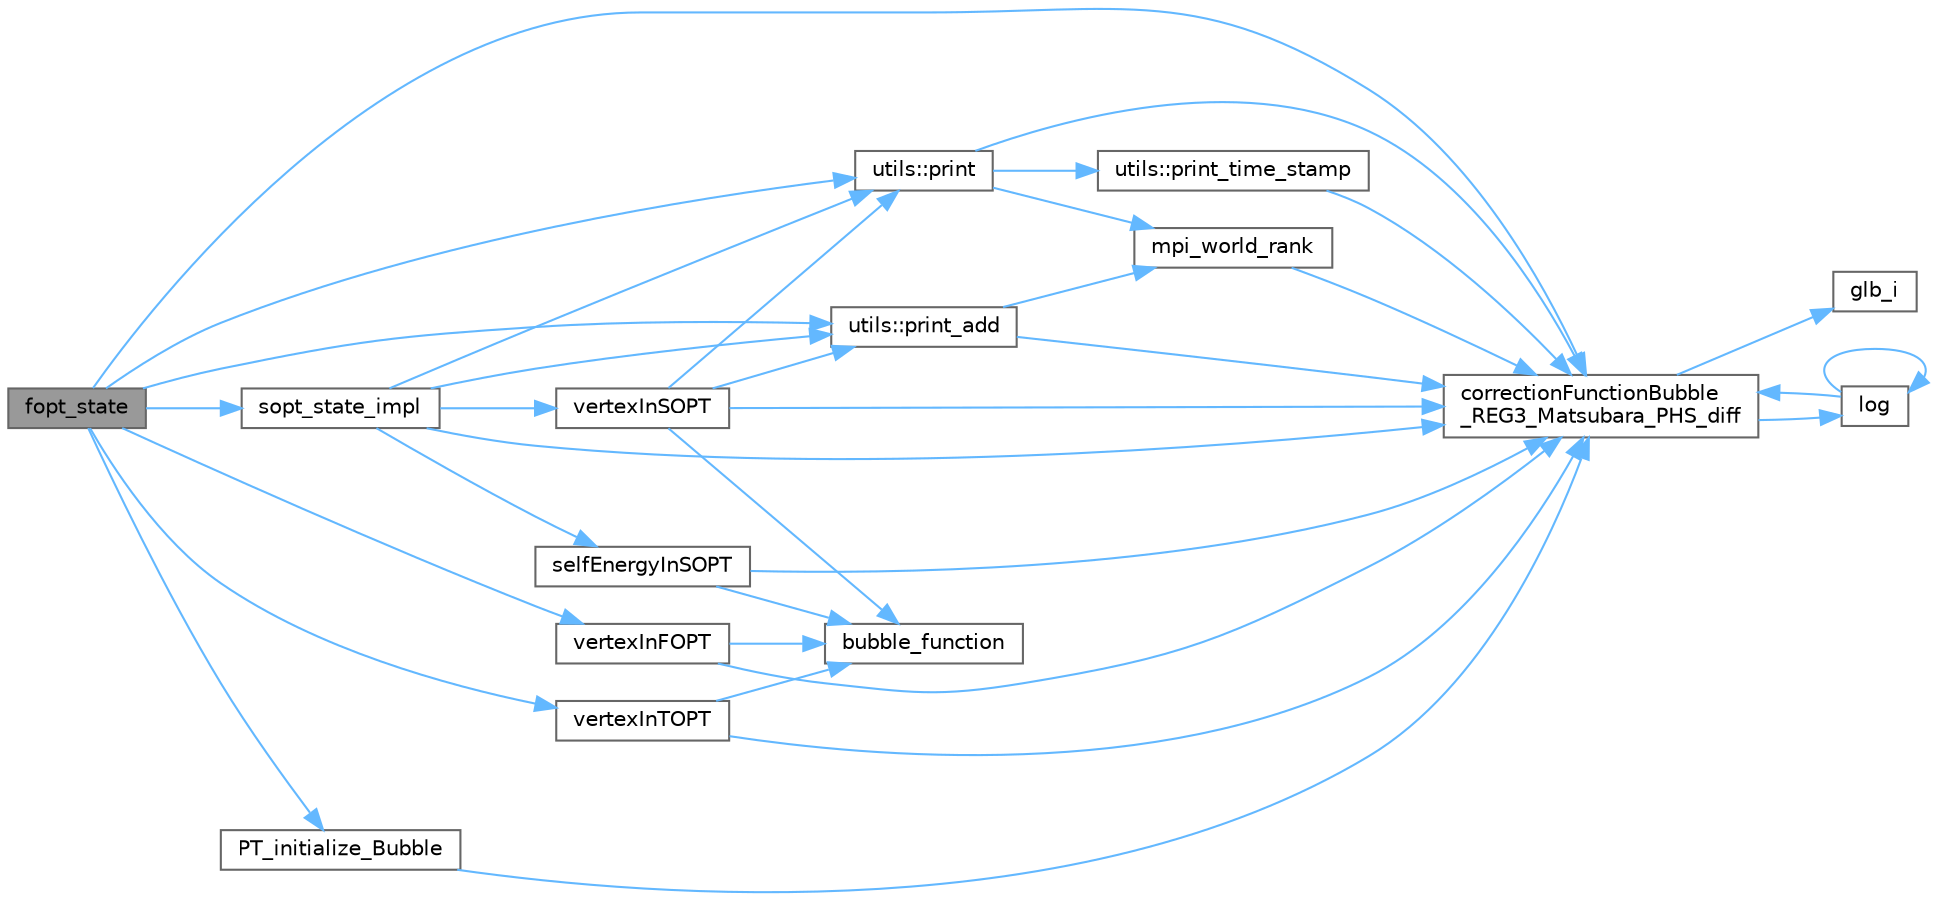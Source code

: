 digraph "fopt_state"
{
 // INTERACTIVE_SVG=YES
 // LATEX_PDF_SIZE
  bgcolor="transparent";
  edge [fontname=Helvetica,fontsize=10,labelfontname=Helvetica,labelfontsize=10];
  node [fontname=Helvetica,fontsize=10,shape=box,height=0.2,width=0.4];
  rankdir="LR";
  Node1 [id="Node000001",label="fopt_state",height=0.2,width=0.4,color="gray40", fillcolor="grey60", style="filled", fontcolor="black",tooltip=" "];
  Node1 -> Node2 [id="edge1_Node000001_Node000002",color="steelblue1",style="solid",tooltip=" "];
  Node2 [id="Node000002",label="correctionFunctionBubble\l_REG3_Matsubara_PHS_diff",height=0.2,width=0.4,color="grey40", fillcolor="white", style="filled",URL="$dd/dea/bubble__corrections_8hpp.html#aff27784f97591f505f77ff0065ab57af",tooltip=" "];
  Node2 -> Node3 [id="edge2_Node000002_Node000003",color="steelblue1",style="solid",tooltip=" "];
  Node3 [id="Node000003",label="glb_i",height=0.2,width=0.4,color="grey40", fillcolor="white", style="filled",URL="$d7/d59/data__structures_8hpp.html#ae0c8f095bd2588bb4d374b002c94a90d",tooltip=" "];
  Node2 -> Node4 [id="edge3_Node000002_Node000004",color="steelblue1",style="solid",tooltip=" "];
  Node4 [id="Node000004",label="log",height=0.2,width=0.4,color="grey40", fillcolor="white", style="filled",URL="$d7/d43/KramersKronig_8c_09_09.html#ad9512117c829517886f44895ef9ece90",tooltip=" "];
  Node4 -> Node2 [id="edge4_Node000004_Node000002",color="steelblue1",style="solid",tooltip=" "];
  Node4 -> Node4 [id="edge5_Node000004_Node000004",color="steelblue1",style="solid",tooltip=" "];
  Node1 -> Node5 [id="edge6_Node000001_Node000005",color="steelblue1",style="solid",tooltip=" "];
  Node5 [id="Node000005",label="utils::print",height=0.2,width=0.4,color="grey40", fillcolor="white", style="filled",URL="$d6/d84/namespaceutils.html#ad566cc1586ac4598d5823caa71620eb5",tooltip=" "];
  Node5 -> Node2 [id="edge7_Node000005_Node000002",color="steelblue1",style="solid",tooltip=" "];
  Node5 -> Node6 [id="edge8_Node000005_Node000006",color="steelblue1",style="solid",tooltip=" "];
  Node6 [id="Node000006",label="mpi_world_rank",height=0.2,width=0.4,color="grey40", fillcolor="white", style="filled",URL="$d4/dda/mpi__setup_8c_09_09.html#a191972e98e51a56d90e8e5f750496c7d",tooltip=" "];
  Node6 -> Node2 [id="edge9_Node000006_Node000002",color="steelblue1",style="solid",tooltip=" "];
  Node5 -> Node7 [id="edge10_Node000005_Node000007",color="steelblue1",style="solid",tooltip=" "];
  Node7 [id="Node000007",label="utils::print_time_stamp",height=0.2,width=0.4,color="grey40", fillcolor="white", style="filled",URL="$d6/d84/namespaceutils.html#ac76a8cfe22f29cfa7738ebd9972f60c8",tooltip=" "];
  Node7 -> Node2 [id="edge11_Node000007_Node000002",color="steelblue1",style="solid",tooltip=" "];
  Node1 -> Node8 [id="edge12_Node000001_Node000008",color="steelblue1",style="solid",tooltip=" "];
  Node8 [id="Node000008",label="utils::print_add",height=0.2,width=0.4,color="grey40", fillcolor="white", style="filled",URL="$d6/d84/namespaceutils.html#abc69e50b2a20892c52c84cee55052ffe",tooltip=" "];
  Node8 -> Node2 [id="edge13_Node000008_Node000002",color="steelblue1",style="solid",tooltip=" "];
  Node8 -> Node6 [id="edge14_Node000008_Node000006",color="steelblue1",style="solid",tooltip=" "];
  Node1 -> Node9 [id="edge15_Node000001_Node000009",color="steelblue1",style="solid",tooltip=" "];
  Node9 [id="Node000009",label="PT_initialize_Bubble",height=0.2,width=0.4,color="grey40", fillcolor="white", style="filled",URL="$d5/d0d/perturbation__theory_8hpp.html#ace4713e9b8eaec0d521f36519e8d0c83",tooltip=" "];
  Node9 -> Node2 [id="edge16_Node000009_Node000002",color="steelblue1",style="solid",tooltip=" "];
  Node1 -> Node10 [id="edge17_Node000001_Node000010",color="steelblue1",style="solid",tooltip=" "];
  Node10 [id="Node000010",label="sopt_state_impl",height=0.2,width=0.4,color="grey40", fillcolor="white", style="filled",URL="$d5/d0d/perturbation__theory_8hpp.html#ad3a00a8aa8e7ec50537f318bda4c7432",tooltip=" "];
  Node10 -> Node2 [id="edge18_Node000010_Node000002",color="steelblue1",style="solid",tooltip=" "];
  Node10 -> Node5 [id="edge19_Node000010_Node000005",color="steelblue1",style="solid",tooltip=" "];
  Node10 -> Node8 [id="edge20_Node000010_Node000008",color="steelblue1",style="solid",tooltip=" "];
  Node10 -> Node11 [id="edge21_Node000010_Node000011",color="steelblue1",style="solid",tooltip=" "];
  Node11 [id="Node000011",label="selfEnergyInSOPT",height=0.2,width=0.4,color="grey40", fillcolor="white", style="filled",URL="$d5/d0d/perturbation__theory_8hpp.html#a6336ef3f9900b878dba73ab9792cb60c",tooltip=" "];
  Node11 -> Node12 [id="edge22_Node000011_Node000012",color="steelblue1",style="solid",tooltip=" "];
  Node12 [id="Node000012",label="bubble_function",height=0.2,width=0.4,color="grey40", fillcolor="white", style="filled",URL="$de/de8/bubble__function_8hpp.html#af33e47ff22bc507b4226169779a87c95",tooltip=" "];
  Node11 -> Node2 [id="edge23_Node000011_Node000002",color="steelblue1",style="solid",tooltip=" "];
  Node10 -> Node13 [id="edge24_Node000010_Node000013",color="steelblue1",style="solid",tooltip=" "];
  Node13 [id="Node000013",label="vertexInSOPT",height=0.2,width=0.4,color="grey40", fillcolor="white", style="filled",URL="$d5/d0d/perturbation__theory_8hpp.html#a528cc117342e0fcca28edb8e28b48b2c",tooltip=" "];
  Node13 -> Node12 [id="edge25_Node000013_Node000012",color="steelblue1",style="solid",tooltip=" "];
  Node13 -> Node2 [id="edge26_Node000013_Node000002",color="steelblue1",style="solid",tooltip=" "];
  Node13 -> Node5 [id="edge27_Node000013_Node000005",color="steelblue1",style="solid",tooltip=" "];
  Node13 -> Node8 [id="edge28_Node000013_Node000008",color="steelblue1",style="solid",tooltip=" "];
  Node1 -> Node14 [id="edge29_Node000001_Node000014",color="steelblue1",style="solid",tooltip=" "];
  Node14 [id="Node000014",label="vertexInFOPT",height=0.2,width=0.4,color="grey40", fillcolor="white", style="filled",URL="$d5/d0d/perturbation__theory_8hpp.html#a8bcaadbd994ba3bc4bfe44eba7806b3a",tooltip=" "];
  Node14 -> Node12 [id="edge30_Node000014_Node000012",color="steelblue1",style="solid",tooltip=" "];
  Node14 -> Node2 [id="edge31_Node000014_Node000002",color="steelblue1",style="solid",tooltip=" "];
  Node1 -> Node15 [id="edge32_Node000001_Node000015",color="steelblue1",style="solid",tooltip=" "];
  Node15 [id="Node000015",label="vertexInTOPT",height=0.2,width=0.4,color="grey40", fillcolor="white", style="filled",URL="$d5/d0d/perturbation__theory_8hpp.html#ad96cff632c117ef6ed1059a765176dfd",tooltip=" "];
  Node15 -> Node12 [id="edge33_Node000015_Node000012",color="steelblue1",style="solid",tooltip=" "];
  Node15 -> Node2 [id="edge34_Node000015_Node000002",color="steelblue1",style="solid",tooltip=" "];
}
